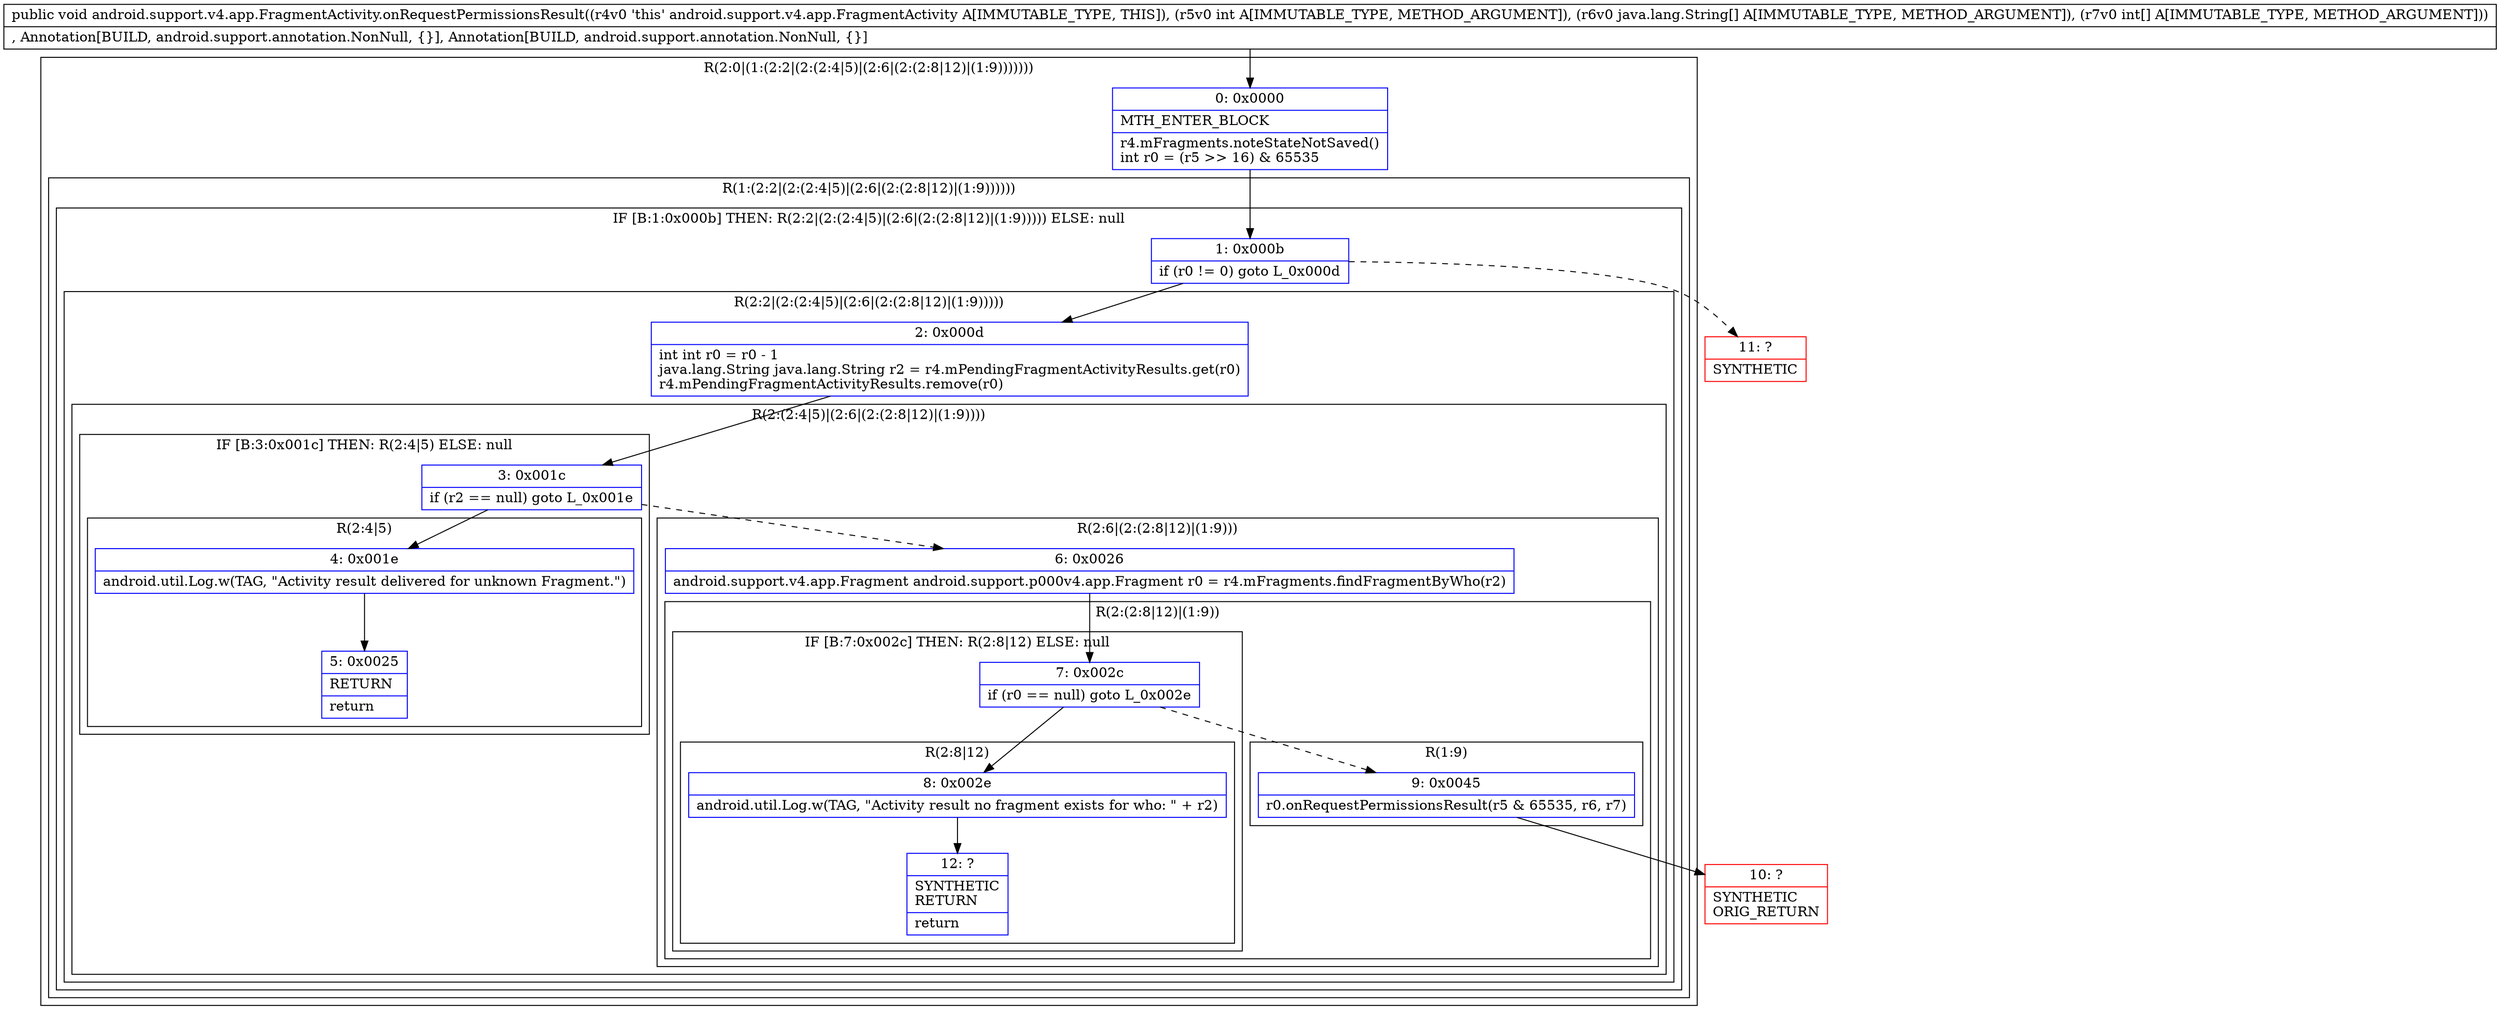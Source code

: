 digraph "CFG forandroid.support.v4.app.FragmentActivity.onRequestPermissionsResult(I[Ljava\/lang\/String;[I)V" {
subgraph cluster_Region_749120609 {
label = "R(2:0|(1:(2:2|(2:(2:4|5)|(2:6|(2:(2:8|12)|(1:9)))))))";
node [shape=record,color=blue];
Node_0 [shape=record,label="{0\:\ 0x0000|MTH_ENTER_BLOCK\l|r4.mFragments.noteStateNotSaved()\lint r0 = (r5 \>\> 16) & 65535\l}"];
subgraph cluster_Region_688988836 {
label = "R(1:(2:2|(2:(2:4|5)|(2:6|(2:(2:8|12)|(1:9))))))";
node [shape=record,color=blue];
subgraph cluster_IfRegion_1879546276 {
label = "IF [B:1:0x000b] THEN: R(2:2|(2:(2:4|5)|(2:6|(2:(2:8|12)|(1:9))))) ELSE: null";
node [shape=record,color=blue];
Node_1 [shape=record,label="{1\:\ 0x000b|if (r0 != 0) goto L_0x000d\l}"];
subgraph cluster_Region_1528870901 {
label = "R(2:2|(2:(2:4|5)|(2:6|(2:(2:8|12)|(1:9)))))";
node [shape=record,color=blue];
Node_2 [shape=record,label="{2\:\ 0x000d|int int r0 = r0 \- 1\ljava.lang.String java.lang.String r2 = r4.mPendingFragmentActivityResults.get(r0)\lr4.mPendingFragmentActivityResults.remove(r0)\l}"];
subgraph cluster_Region_1576251523 {
label = "R(2:(2:4|5)|(2:6|(2:(2:8|12)|(1:9))))";
node [shape=record,color=blue];
subgraph cluster_IfRegion_1376848091 {
label = "IF [B:3:0x001c] THEN: R(2:4|5) ELSE: null";
node [shape=record,color=blue];
Node_3 [shape=record,label="{3\:\ 0x001c|if (r2 == null) goto L_0x001e\l}"];
subgraph cluster_Region_1560010792 {
label = "R(2:4|5)";
node [shape=record,color=blue];
Node_4 [shape=record,label="{4\:\ 0x001e|android.util.Log.w(TAG, \"Activity result delivered for unknown Fragment.\")\l}"];
Node_5 [shape=record,label="{5\:\ 0x0025|RETURN\l|return\l}"];
}
}
subgraph cluster_Region_1271755612 {
label = "R(2:6|(2:(2:8|12)|(1:9)))";
node [shape=record,color=blue];
Node_6 [shape=record,label="{6\:\ 0x0026|android.support.v4.app.Fragment android.support.p000v4.app.Fragment r0 = r4.mFragments.findFragmentByWho(r2)\l}"];
subgraph cluster_Region_1481467862 {
label = "R(2:(2:8|12)|(1:9))";
node [shape=record,color=blue];
subgraph cluster_IfRegion_1493866795 {
label = "IF [B:7:0x002c] THEN: R(2:8|12) ELSE: null";
node [shape=record,color=blue];
Node_7 [shape=record,label="{7\:\ 0x002c|if (r0 == null) goto L_0x002e\l}"];
subgraph cluster_Region_130750776 {
label = "R(2:8|12)";
node [shape=record,color=blue];
Node_8 [shape=record,label="{8\:\ 0x002e|android.util.Log.w(TAG, \"Activity result no fragment exists for who: \" + r2)\l}"];
Node_12 [shape=record,label="{12\:\ ?|SYNTHETIC\lRETURN\l|return\l}"];
}
}
subgraph cluster_Region_50795777 {
label = "R(1:9)";
node [shape=record,color=blue];
Node_9 [shape=record,label="{9\:\ 0x0045|r0.onRequestPermissionsResult(r5 & 65535, r6, r7)\l}"];
}
}
}
}
}
}
}
}
Node_10 [shape=record,color=red,label="{10\:\ ?|SYNTHETIC\lORIG_RETURN\l}"];
Node_11 [shape=record,color=red,label="{11\:\ ?|SYNTHETIC\l}"];
MethodNode[shape=record,label="{public void android.support.v4.app.FragmentActivity.onRequestPermissionsResult((r4v0 'this' android.support.v4.app.FragmentActivity A[IMMUTABLE_TYPE, THIS]), (r5v0 int A[IMMUTABLE_TYPE, METHOD_ARGUMENT]), (r6v0 java.lang.String[] A[IMMUTABLE_TYPE, METHOD_ARGUMENT]), (r7v0 int[] A[IMMUTABLE_TYPE, METHOD_ARGUMENT]))  | , Annotation[BUILD, android.support.annotation.NonNull, \{\}], Annotation[BUILD, android.support.annotation.NonNull, \{\}]\l}"];
MethodNode -> Node_0;
Node_0 -> Node_1;
Node_1 -> Node_2;
Node_1 -> Node_11[style=dashed];
Node_2 -> Node_3;
Node_3 -> Node_4;
Node_3 -> Node_6[style=dashed];
Node_4 -> Node_5;
Node_6 -> Node_7;
Node_7 -> Node_8;
Node_7 -> Node_9[style=dashed];
Node_8 -> Node_12;
Node_9 -> Node_10;
}

